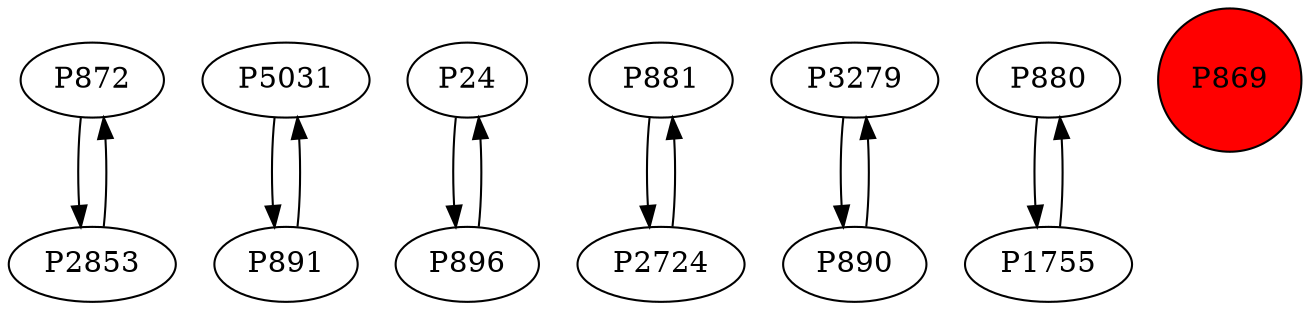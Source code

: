 digraph {
	P872 -> P2853
	P5031 -> P891
	P24 -> P896
	P881 -> P2724
	P2853 -> P872
	P2724 -> P881
	P3279 -> P890
	P896 -> P24
	P880 -> P1755
	P890 -> P3279
	P1755 -> P880
	P891 -> P5031
	P869 [shape=circle]
	P869 [style=filled]
	P869 [fillcolor=red]
}